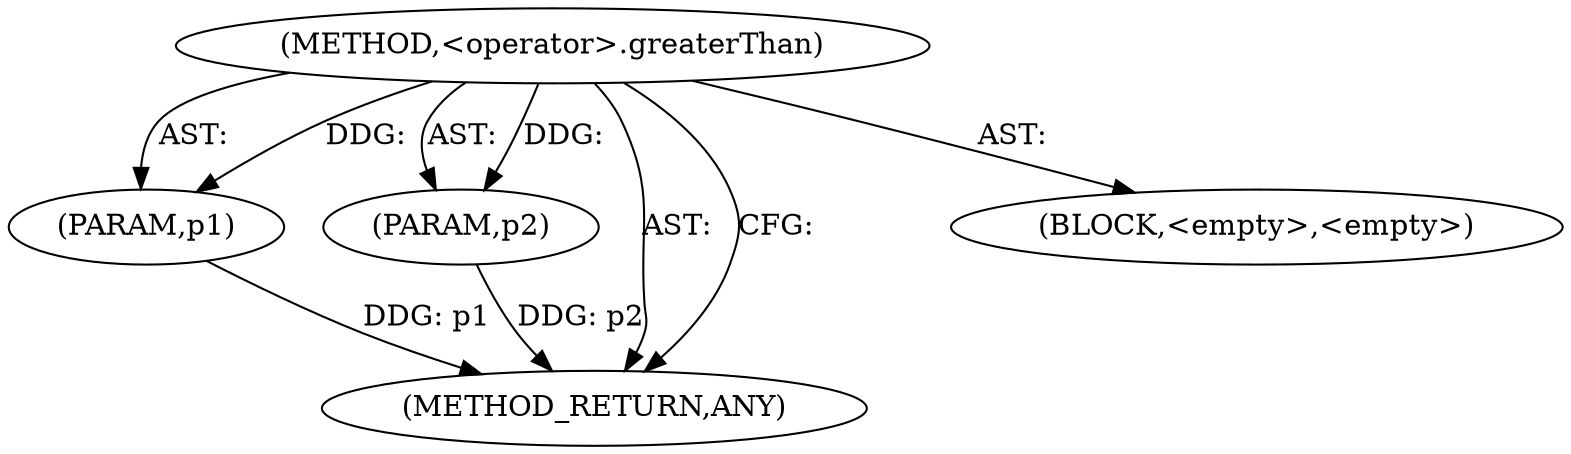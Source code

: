 digraph "&lt;operator&gt;.greaterThan" {  
"99918" [label = <(METHOD,&lt;operator&gt;.greaterThan)> ]
"99919" [label = <(PARAM,p1)> ]
"99920" [label = <(PARAM,p2)> ]
"99921" [label = <(METHOD_RETURN,ANY)> ]
"99922" [label = <(BLOCK,&lt;empty&gt;,&lt;empty&gt;)> ]
  "99918" -> "99921"  [ label = "AST: "] 
  "99918" -> "99919"  [ label = "AST: "] 
  "99918" -> "99922"  [ label = "AST: "] 
  "99918" -> "99920"  [ label = "AST: "] 
  "99918" -> "99921"  [ label = "CFG: "] 
  "99919" -> "99921"  [ label = "DDG: p1"] 
  "99920" -> "99921"  [ label = "DDG: p2"] 
  "99918" -> "99919"  [ label = "DDG: "] 
  "99918" -> "99920"  [ label = "DDG: "] 
}
